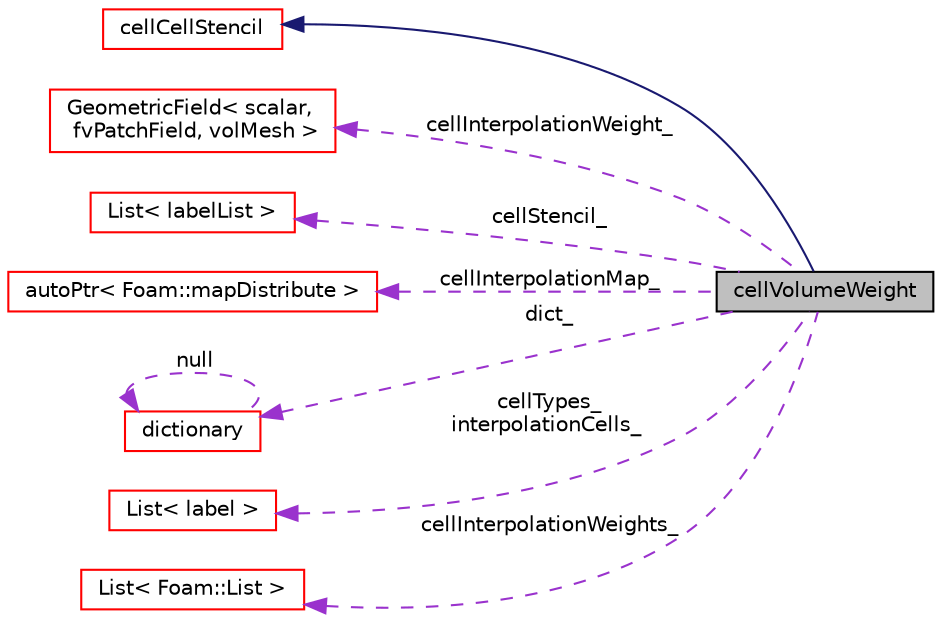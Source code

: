 digraph "cellVolumeWeight"
{
  bgcolor="transparent";
  edge [fontname="Helvetica",fontsize="10",labelfontname="Helvetica",labelfontsize="10"];
  node [fontname="Helvetica",fontsize="10",shape=record];
  rankdir="LR";
  Node1 [label="cellVolumeWeight",height=0.2,width=0.4,color="black", fillcolor="grey75", style="filled" fontcolor="black"];
  Node2 -> Node1 [dir="back",color="midnightblue",fontsize="10",style="solid",fontname="Helvetica"];
  Node2 [label="cellCellStencil",height=0.2,width=0.4,color="red",URL="$classFoam_1_1cellCellStencil.html",tooltip="Calculation of interpolation stencils. "];
  Node3 -> Node1 [dir="back",color="darkorchid3",fontsize="10",style="dashed",label=" cellInterpolationWeight_" ,fontname="Helvetica"];
  Node3 [label="GeometricField\< scalar,\l fvPatchField, volMesh \>",height=0.2,width=0.4,color="red",URL="$classFoam_1_1GeometricField.html"];
  Node4 -> Node1 [dir="back",color="darkorchid3",fontsize="10",style="dashed",label=" cellStencil_" ,fontname="Helvetica"];
  Node4 [label="List\< labelList \>",height=0.2,width=0.4,color="red",URL="$classFoam_1_1List.html"];
  Node5 -> Node1 [dir="back",color="darkorchid3",fontsize="10",style="dashed",label=" cellInterpolationMap_" ,fontname="Helvetica"];
  Node5 [label="autoPtr\< Foam::mapDistribute \>",height=0.2,width=0.4,color="red",URL="$classFoam_1_1autoPtr.html"];
  Node6 -> Node1 [dir="back",color="darkorchid3",fontsize="10",style="dashed",label=" dict_" ,fontname="Helvetica"];
  Node6 [label="dictionary",height=0.2,width=0.4,color="red",URL="$classFoam_1_1dictionary.html",tooltip="A list of keyword definitions, which are a keyword followed by a number of values (eg..."];
  Node6 -> Node6 [dir="back",color="darkorchid3",fontsize="10",style="dashed",label=" null" ,fontname="Helvetica"];
  Node7 -> Node1 [dir="back",color="darkorchid3",fontsize="10",style="dashed",label=" cellTypes_\ninterpolationCells_" ,fontname="Helvetica"];
  Node7 [label="List\< label \>",height=0.2,width=0.4,color="red",URL="$classFoam_1_1List.html"];
  Node8 -> Node1 [dir="back",color="darkorchid3",fontsize="10",style="dashed",label=" cellInterpolationWeights_" ,fontname="Helvetica"];
  Node8 [label="List\< Foam::List \>",height=0.2,width=0.4,color="red",URL="$classFoam_1_1List.html"];
}

